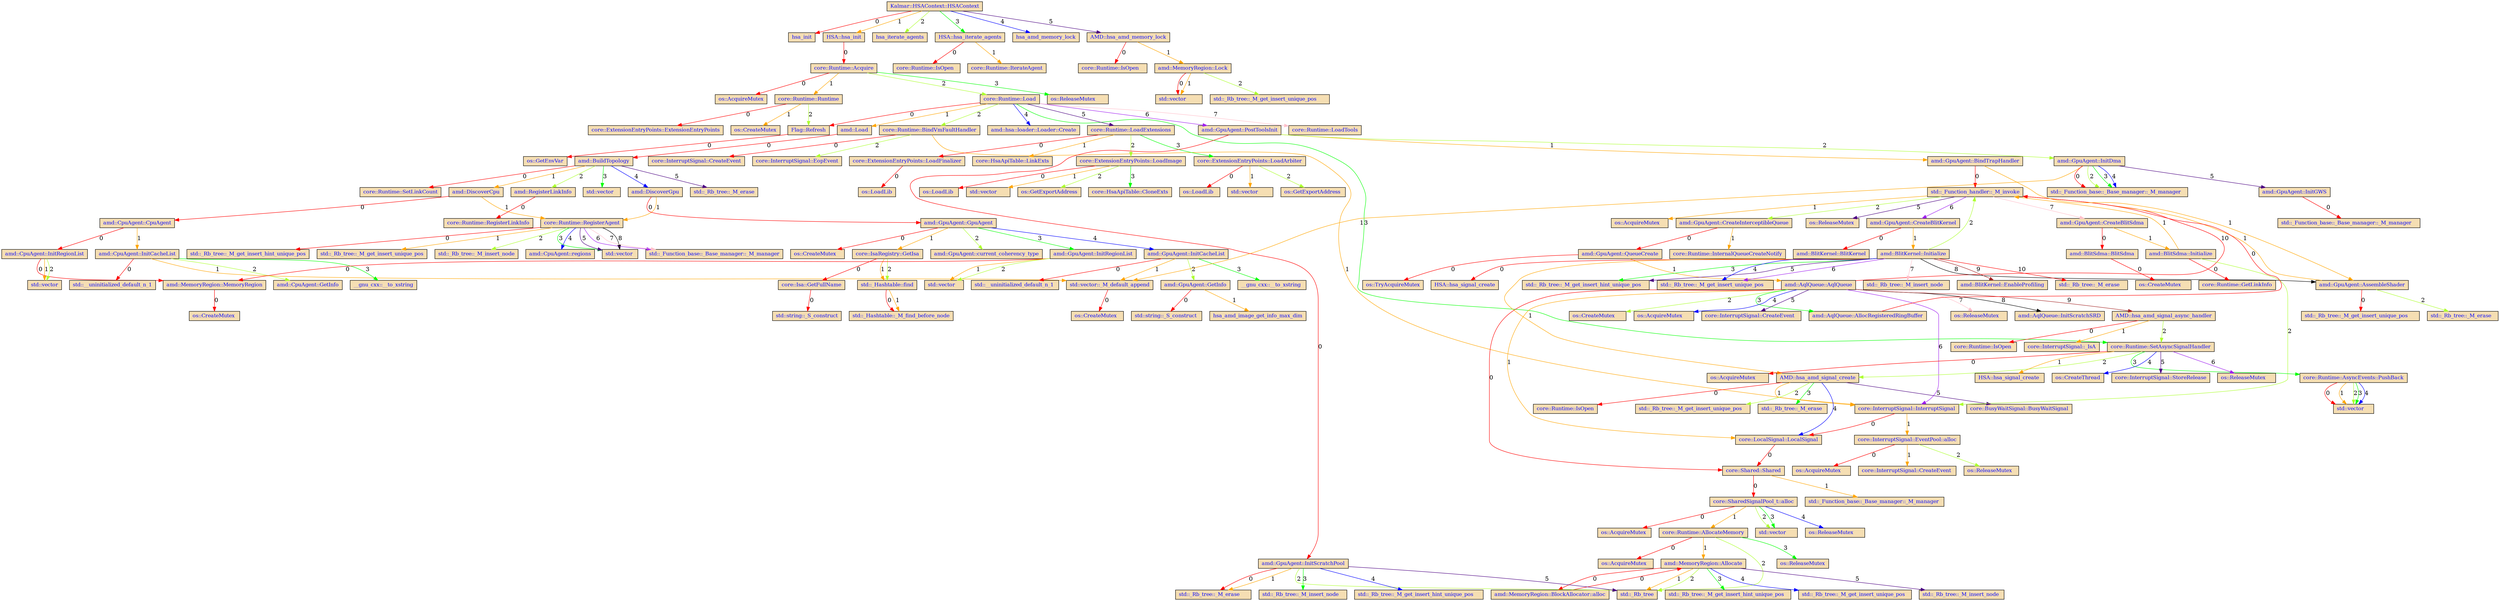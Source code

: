 digraph G{
rankdir=TB;
size="1920,1080"
node [fontsize=12,fontcolor=blue,style=filled,fillcolor=Wheat,shape=box height=.3 ordering=out];
"Kalmar::HSAContext::HSAContext" -> "hsa_init" [label=0,color=red]
"Kalmar::HSAContext::HSAContext" -> "HSA::hsa_init" [label=1,color=orange]
"HSA::hsa_init" -> "core::Runtime::Acquire" [label=0,color=red]
"core::Runtime::Acquire" -> "os::AcquireMutex" [label=0,color=red]
"core::Runtime::Acquire" -> "core::Runtime::Runtime" [label=1,color=orange]
"core::Runtime::Runtime" -> "core::ExtensionEntryPoints::ExtensionEntryPoints" [label=0,color=red]
"core::Runtime::Runtime" -> "os::CreateMutex" [label=1,color=orange]
"core::Runtime::Runtime" -> "Flag::Refresh" [label=2,color=greenyellow]
"Flag::Refresh" -> "os::GetEnvVar" [label=0,color=red]
"core::Runtime::Acquire" -> "core::Runtime::Load" [label=2,color=greenyellow]
"core::Runtime::Load" -> "Flag::Refresh" [label=0,color=red]
"core::Runtime::Load" -> "amd::Load" [label=1,color=orange]
"amd::Load" -> "amd::BuildTopology" [label=0,color=red]
"amd::BuildTopology" -> "core::Runtime::SetLinkCount" [label=0,color=red]
"amd::BuildTopology" -> "amd::DiscoverCpu" [label=1,color=orange]
"amd::DiscoverCpu" -> "amd::CpuAgent::CpuAgent" [label=0,color=red]
"amd::CpuAgent::CpuAgent" -> "amd::CpuAgent::InitRegionList" [label=0,color=red]
"amd::CpuAgent::InitRegionList" -> "amd::MemoryRegion::MemoryRegion" [label=0,color=red]
"amd::MemoryRegion::MemoryRegion" -> "os::CreateMutex " [label=0,color=red]
"amd::CpuAgent::InitRegionList" -> "std::vector" [label=1,color=orange]
"amd::CpuAgent::InitRegionList" -> "std::vector" [label=2,color=greenyellow]
"amd::CpuAgent::CpuAgent" -> "amd::CpuAgent::InitCacheList" [label=1,color=orange]
"amd::CpuAgent::InitCacheList" -> "std::__uninitialized_default_n_1" [label=0,color=red]
"amd::CpuAgent::InitCacheList" -> "std::vector::_M_default_append" [label=1,color=orange]
"std::vector::_M_default_append" -> "os::CreateMutex  " [label=0,color=red]
"amd::CpuAgent::InitCacheList" -> "amd::CpuAgent::GetInfo" [label=2,color=greenyellow]
"amd::CpuAgent::InitCacheList" -> "__gnu_cxx::__to_xstring" [label=3,color=green]
"amd::DiscoverCpu" -> "core::Runtime::RegisterAgent" [label=1,color=orange]
"core::Runtime::RegisterAgent" -> "std::_Rb_tree::_M_get_insert_hint_unique_pos" [label=0,color=red]
"core::Runtime::RegisterAgent" -> "std::_Rb_tree::_M_get_insert_unique_pos" [label=1,color=orange]
"core::Runtime::RegisterAgent" -> "std::_Rb_tree::_M_insert_node" [label=2,color=greenyellow]
"core::Runtime::RegisterAgent" -> "std::vector " [label=3,color=green]
"core::Runtime::RegisterAgent" -> "amd::CpuAgent::regions" [label=4,color=blue]
"core::Runtime::RegisterAgent" -> "std::vector " [label=5,color=indigo]
"core::Runtime::RegisterAgent" -> "std::_Function_base::_Base_manager::_M_manager" [label=6,color=purple]
"core::Runtime::RegisterAgent" -> "std::_Function_base::_Base_manager::_M_manager" [label=7,color=pink]
"core::Runtime::RegisterAgent" -> "std::vector " [label=8,color=black]
"amd::BuildTopology" -> "amd::RegisterLinkInfo" [label=2,color=greenyellow]
"amd::RegisterLinkInfo" -> "core::Runtime::RegisterLinkInfo" [label=0,color=red]
"amd::BuildTopology" -> "std::vector  " [label=3,color=green]
"amd::BuildTopology" -> "amd::DiscoverGpu" [label=4,color=blue]
"amd::DiscoverGpu" -> "amd::GpuAgent::GpuAgent" [label=0,color=red]
"amd::GpuAgent::GpuAgent" -> "os::CreateMutex   " [label=0,color=red]
"amd::GpuAgent::GpuAgent" -> "core::IsaRegistry::GetIsa" [label=1,color=orange]
"core::IsaRegistry::GetIsa" -> "core::Isa::GetFullName" [label=0,color=red]
"core::Isa::GetFullName" -> "std::string::_S_construct" [label=0,color=red]
"core::IsaRegistry::GetIsa" -> "std::_Hashtable::find" [label=1,color=orange]
"std::_Hashtable::find" -> "std::_Hashtable::_M_find_before_node" [label=0,color=red]
"std::_Hashtable::find" -> "std::_Hashtable::_M_find_before_node" [label=1,color=orange]
"core::IsaRegistry::GetIsa" -> "std::_Hashtable::find" [label=2,color=greenyellow]
"amd::GpuAgent::GpuAgent" -> "amd::GpuAgent::current_coherency_type" [label=2,color=greenyellow]
"amd::GpuAgent::GpuAgent" -> "amd::GpuAgent::InitRegionList" [label=3,color=green]
"amd::GpuAgent::InitRegionList" -> "amd::MemoryRegion::MemoryRegion" [label=0,color=red]
"amd::GpuAgent::InitRegionList" -> "std::vector   " [label=1,color=orange]
"amd::GpuAgent::InitRegionList" -> "std::vector   " [label=2,color=greenyellow]
"amd::GpuAgent::GpuAgent" -> "amd::GpuAgent::InitCacheList" [label=4,color=blue]
"amd::GpuAgent::InitCacheList" -> "std::__uninitialized_default_n_1 " [label=0,color=red]
"amd::GpuAgent::InitCacheList" -> "std::vector::_M_default_append" [label=1,color=orange]
"amd::GpuAgent::InitCacheList" -> "amd::GpuAgent::GetInfo" [label=2,color=greenyellow]
"amd::GpuAgent::GetInfo" -> "std::string::_S_construct " [label=0,color=red]
"amd::GpuAgent::GetInfo" -> "hsa_amd_image_get_info_max_dim" [label=1,color=orange]
"amd::GpuAgent::InitCacheList" -> "__gnu_cxx::__to_xstring " [label=3,color=green]
"amd::DiscoverGpu" -> "core::Runtime::RegisterAgent" [label=1,color=orange]
"amd::BuildTopology" -> "std::_Rb_tree::_M_erase" [label=5,color=indigo]
"core::Runtime::Load" -> "core::Runtime::BindVmFaultHandler" [label=2,color=greenyellow]
"core::Runtime::BindVmFaultHandler" -> "core::InterruptSignal::CreateEvent" [label=0,color=red]
"core::Runtime::BindVmFaultHandler" -> "core::InterruptSignal::InterruptSignal" [label=1,color=orange]
"core::InterruptSignal::InterruptSignal" -> "core::LocalSignal::LocalSignal" [label=0,color=red]
"core::LocalSignal::LocalSignal" -> "core::Shared::Shared" [label=0,color=red]
"core::Shared::Shared" -> "core::SharedSignalPool_t::alloc" [label=0,color=red]
"core::SharedSignalPool_t::alloc" -> "os::AcquireMutex " [label=0,color=red]
"core::SharedSignalPool_t::alloc" -> "core::Runtime::AllocateMemory" [label=1,color=orange]
//"std::_Function_handler::_M_invoke" -> "core::Runtime::AllocateMemory" [label=0,color=red]
"core::Runtime::AllocateMemory" -> "os::AcquireMutex  " [label=0,color=red]
"core::Runtime::AllocateMemory" -> "amd::MemoryRegion::Allocate" [label=1,color=orange]
"amd::MemoryRegion::Allocate" -> "amd::MemoryRegion::BlockAllocator::alloc" [label=0,color=red]
"amd::MemoryRegion::BlockAllocator::alloc" -> "amd::MemoryRegion::Allocate" [label=0,color=red]
"amd::MemoryRegion::Allocate" -> "std::_Rb_tree" [label=1,color=orange]
"amd::MemoryRegion::Allocate" -> "std::_Rb_tree" [label=2,color=greenyellow]
"amd::MemoryRegion::Allocate" -> "std::_Rb_tree::_M_get_insert_hint_unique_pos  " [label=3,color=green]
"amd::MemoryRegion::Allocate" -> "std::_Rb_tree::_M_get_insert_unique_pos  " [label=4,color=blue]
"amd::MemoryRegion::Allocate" -> "std::_Rb_tree::_M_insert_node " [label=5,color=indigo]
"core::Runtime::AllocateMemory" -> "std::_Rb_tree" [label=2,color=greenyellow]
"core::Runtime::AllocateMemory" -> "os::ReleaseMutex" [label=3,color=green]
"std::_Function_handler::_M_invoke" -> "os::AcquireMutex   " [label=1,color=orange]
"std::_Function_handler::_M_invoke" -> "amd::GpuAgent::CreateInterceptibleQueue" [label=2,color=greenyellow]
//"std::_Function_handler::_M_invoke" -> "amd::GpuAgent::CreateInterceptibleQueue" [label=3,color=green]
"amd::GpuAgent::CreateInterceptibleQueue" -> "amd::GpuAgent::QueueCreate" [label=0,color=red]
"amd::GpuAgent::QueueCreate" -> "os::TryAcquireMutex" [label=0,color=red]
"amd::GpuAgent::QueueCreate" -> "amd::AqlQueue::AqlQueue" [label=1,color=orange]
"amd::AqlQueue::AqlQueue" -> "core::Shared::Shared" [label=0,color=red]
"core::Shared::Shared" -> "std::_Function_base::_Base_manager::_M_manager " [label=1,color=orange]
//"std::_Function_handler::_M_invoke" -> "std::_Function_base::_Base_manager::_M_manager " [label=4,color=blue]
"std::_Function_handler::_M_invoke" -> "os::ReleaseMutex " [label=5,color=indigo]
"std::_Function_handler::_M_invoke" -> "amd::GpuAgent::CreateBlitKernel" [label=6,color=purple]
"amd::GpuAgent::CreateBlitKernel" -> "amd::BlitKernel::BlitKernel" [label=0,color=red]
"amd::GpuAgent::CreateBlitKernel" -> "amd::BlitKernel::Initialize" [label=1,color=orange]
"amd::BlitKernel::Initialize" -> "HSA::hsa_signal_create" [label=0,color=red]
"amd::BlitKernel::Initialize" -> "AMD::hsa_amd_signal_create" [label=1,color=orange]
"AMD::hsa_amd_signal_create" -> "core::Runtime::IsOpen" [label=0,color=red]
"AMD::hsa_amd_signal_create" -> "core::InterruptSignal::InterruptSignal" [label=1,color=orange]
"core::InterruptSignal::InterruptSignal" -> "core::InterruptSignal::EventPool::alloc" [label=1,color=orange]
"core::InterruptSignal::EventPool::alloc" -> "os::AcquireMutex    " [label=0,color=red]
"core::InterruptSignal::EventPool::alloc" -> "core::InterruptSignal::CreateEvent " [label=1,color=orange]
"core::InterruptSignal::EventPool::alloc" -> "os::ReleaseMutex  " [label=2,color=greenyellow]
"AMD::hsa_amd_signal_create" -> "std::_Rb_tree::_M_get_insert_unique_pos   " [label=2,color=greenyellow]
"AMD::hsa_amd_signal_create" -> "std::_Rb_tree::_M_erase " [label=3,color=green]
"AMD::hsa_amd_signal_create" -> "core::LocalSignal::LocalSignal" [label=4,color=blue]
"AMD::hsa_amd_signal_create" -> "core::BusyWaitSignal::BusyWaitSignal" [label=5,color=indigo]
"amd::BlitKernel::Initialize" -> "std::_Function_handler::_M_invoke" [label=2,color=greenyellow]
"std::_Function_handler::_M_invoke" -> "amd::GpuAgent::CreateBlitSdma" [label=7,color=pink]
"amd::GpuAgent::CreateBlitSdma" -> "amd::BlitSdma::BlitSdma" [label=0,color=red]
"amd::BlitSdma::BlitSdma" -> "os::CreateMutex    " [label=0,color=red]
"amd::GpuAgent::CreateBlitSdma" -> "amd::BlitSdma::Initialize" [label=1,color=orange]
"amd::BlitSdma::Initialize" -> "core::Runtime::GetLinkInfo" [label=0,color=red]
"amd::BlitSdma::Initialize" -> "std::_Function_handler::_M_invoke" [label=1,color=orange]
"amd::BlitSdma::Initialize" -> "core::InterruptSignal::InterruptSignal" [label=2,color=greenyellow]
"amd::BlitKernel::Initialize" -> "std::_Rb_tree::_M_get_insert_hint_unique_pos   " [label=3,color=green]
"amd::BlitKernel::Initialize" -> "std::_Rb_tree::_M_get_insert_unique_pos    " [label=4,color=blue]
"amd::BlitKernel::Initialize" -> "std::_Rb_tree::_M_get_insert_hint_unique_pos   " [label=5,color=indigo]
"amd::BlitKernel::Initialize" -> "std::_Rb_tree::_M_get_insert_unique_pos    " [label=6,color=purple]
"amd::BlitKernel::Initialize" -> "std::_Rb_tree::_M_insert_node  " [label=7,color=pink]
"amd::BlitKernel::Initialize" -> "amd::GpuAgent::AssembleShader" [label=8,color=black]
"amd::GpuAgent::AssembleShader" -> "std::_Rb_tree::_M_get_insert_unique_pos     " [label=0,color=red]
"amd::GpuAgent::AssembleShader" -> "std::_Function_handler::_M_invoke" [label=1,color=orange]
"amd::GpuAgent::AssembleShader" -> "std::_Rb_tree::_M_erase  " [label=2,color=greenyellow]
"amd::BlitKernel::Initialize" -> "amd::BlitKernel::EnableProfiling" [label=9,color=brown]
"amd::BlitKernel::Initialize" -> "std::_Rb_tree::_M_erase   " [label=10,color=red]
"amd::AqlQueue::AqlQueue" -> "core::LocalSignal::LocalSignal" [label=1,color=orange]
"amd::AqlQueue::AqlQueue" -> "os::CreateMutex     " [label=2,color=greenyellow]
"amd::AqlQueue::AqlQueue" -> "amd::AqlQueue::AllocRegisteredRingBuffer" [label=3,color=green]
"amd::AqlQueue::AllocRegisteredRingBuffer" -> "std::_Function_handler::_M_invoke" [label=0,color=red]
"amd::AqlQueue::AqlQueue" -> "os::AcquireMutex     " [label=4,color=blue]
"amd::AqlQueue::AqlQueue" -> "core::InterruptSignal::CreateEvent  " [label=5,color=indigo]
"amd::AqlQueue::AqlQueue" -> "core::InterruptSignal::InterruptSignal" [label=6,color=purple]
"amd::AqlQueue::AqlQueue" -> "os::ReleaseMutex   " [label=7,color=pink]
"amd::AqlQueue::AqlQueue" -> "amd::AqlQueue::InitScratchSRD" [label=8,color=black]
"amd::AqlQueue::AqlQueue" -> "AMD::hsa_amd_signal_async_handler" [label=9,color=brown]
"AMD::hsa_amd_signal_async_handler" -> "core::Runtime::IsOpen " [label=0,color=red]
"AMD::hsa_amd_signal_async_handler" -> "core::InterruptSignal::_IsA" [label=1,color=orange]
"AMD::hsa_amd_signal_async_handler" -> "core::Runtime::SetAsyncSignalHandler" [label=2,color=greenyellow]
"core::Runtime::SetAsyncSignalHandler" -> "os::AcquireMutex      " [label=0,color=red]
"core::Runtime::SetAsyncSignalHandler" -> "HSA::hsa_signal_create " [label=1,color=orange]
"core::Runtime::SetAsyncSignalHandler" -> "AMD::hsa_amd_signal_create" [label=2,color=greenyellow]
"core::Runtime::SetAsyncSignalHandler" -> "core::Runtime::AsyncEvents::PushBack" [label=3,color=green]
"core::Runtime::AsyncEvents::PushBack" -> "std::vector    " [label=0,color=red]
"core::Runtime::AsyncEvents::PushBack" -> "std::vector    " [label=1,color=orange]
"core::Runtime::AsyncEvents::PushBack" -> "std::vector    " [label=2,color=greenyellow]
"core::Runtime::AsyncEvents::PushBack" -> "std::vector    " [label=3,color=green]
"core::Runtime::AsyncEvents::PushBack" -> "std::vector    " [label=4,color=blue]
"core::Runtime::SetAsyncSignalHandler" -> "os::CreateThread" [label=4,color=blue]
"core::Runtime::SetAsyncSignalHandler" -> "core::InterruptSignal::StoreRelease" [label=5,color=indigo]
"core::Runtime::SetAsyncSignalHandler" -> "os::ReleaseMutex    " [label=6,color=purple]
"amd::AqlQueue::AqlQueue" -> "std::_Function_handler::_M_invoke" [label=10,color=red]
"amd::GpuAgent::CreateInterceptibleQueue" -> "core::Runtime::InternalQueueCreateNotify" [label=1,color=orange]
"core::SharedSignalPool_t::alloc" -> "std::vector     " [label=2,color=greenyellow]
"core::SharedSignalPool_t::alloc" -> "std::vector     " [label=3,color=green]
"core::SharedSignalPool_t::alloc" -> "os::ReleaseMutex     " [label=4,color=blue]
"core::Runtime::BindVmFaultHandler" -> "core::InterruptSignal::EopEvent" [label=2,color=greenyellow]
"core::Runtime::Load" -> "core::Runtime::SetAsyncSignalHandler" [label=3,color=green]
"core::Runtime::Load" -> "amd::hsa::loader::Loader::Create" [label=4,color=blue]
"core::Runtime::Load" -> "core::Runtime::LoadExtensions" [label=5,color=indigo]
"core::Runtime::LoadExtensions" -> "core::ExtensionEntryPoints::LoadFinalizer" [label=0,color=red]
"core::ExtensionEntryPoints::LoadFinalizer" -> "os::LoadLib" [label=0,color=red]
"core::Runtime::LoadExtensions" -> "core::HsaApiTable::LinkExts" [label=1,color=orange]
"core::Runtime::LoadExtensions" -> "core::ExtensionEntryPoints::LoadImage" [label=2,color=greenyellow]
"core::ExtensionEntryPoints::LoadImage" -> "os::LoadLib " [label=0,color=red]
"core::ExtensionEntryPoints::LoadImage" -> "std::vector      " [label=1,color=orange]
"core::ExtensionEntryPoints::LoadImage" -> "os::GetExportAddress" [label=2,color=greenyellow]
"core::ExtensionEntryPoints::LoadImage" -> "core::HsaApiTable::CloneExts" [label=3,color=green]
"core::Runtime::LoadExtensions" -> "core::ExtensionEntryPoints::LoadArbiter" [label=3,color=green]
"core::ExtensionEntryPoints::LoadArbiter" -> "os::LoadLib  " [label=0,color=red]
"core::ExtensionEntryPoints::LoadArbiter" -> "std::vector       " [label=1,color=orange]
"core::ExtensionEntryPoints::LoadArbiter" -> "os::GetExportAddress " [label=2,color=greenyellow]
"core::Runtime::Load" -> "amd::GpuAgent::PostToolsInit" [label=6,color=purple]
"amd::GpuAgent::PostToolsInit" -> "amd::GpuAgent::InitScratchPool" [label=0,color=red]
"amd::GpuAgent::InitScratchPool" -> "std::_Rb_tree::_M_erase     " [label=0,color=red]
"amd::GpuAgent::InitScratchPool" -> "std::_Rb_tree::_M_erase     " [label=1,color=orange]
"amd::GpuAgent::InitScratchPool" -> "std::_Rb_tree" [label=2,color=greenyellow]
"amd::GpuAgent::InitScratchPool" -> "std::_Rb_tree::_M_insert_node   " [label=3,color=green]
"amd::GpuAgent::InitScratchPool" -> "std::_Rb_tree::_M_get_insert_hint_unique_pos    " [label=4,color=blue]
"amd::GpuAgent::InitScratchPool" -> "std::_Rb_tree" [label=5,color=indigo]
"amd::GpuAgent::PostToolsInit" -> "amd::GpuAgent::BindTrapHandler" [label=1,color=orange]
"amd::GpuAgent::BindTrapHandler" -> "std::_Function_handler::_M_invoke" [label=0,color=red]
"amd::GpuAgent::BindTrapHandler" -> "amd::GpuAgent::AssembleShader" [label=1,color=orange]
"amd::GpuAgent::PostToolsInit" -> "amd::GpuAgent::InitDma" [label=2,color=greenyellow]
"amd::GpuAgent::InitDma" -> "std::_Function_base::_Base_manager::_M_manager  " [label=0,color=red]
"amd::GpuAgent::InitDma" -> "std::vector::_M_default_append" [label=1,color=orange]
"amd::GpuAgent::InitDma" -> "std::_Function_base::_Base_manager::_M_manager  " [label=2,color=greenyellow]
"amd::GpuAgent::InitDma" -> "std::_Function_base::_Base_manager::_M_manager  " [label=3,color=green]
"amd::GpuAgent::InitDma" -> "std::_Function_base::_Base_manager::_M_manager  " [label=4,color=blue]
"amd::GpuAgent::InitDma" -> "amd::GpuAgent::InitGWS" [label=5,color=indigo]
"amd::GpuAgent::InitGWS" -> "std::_Function_base::_Base_manager::_M_manager   " [label=0,color=red]
"core::Runtime::Load" -> "core::Runtime::LoadTools" [label=7,color=pink]
"core::Runtime::Acquire" -> "os::ReleaseMutex      " [label=3,color=green]
"Kalmar::HSAContext::HSAContext" -> "hsa_iterate_agents" [label=2,color=greenyellow]
"Kalmar::HSAContext::HSAContext" -> "HSA::hsa_iterate_agents" [label=3,color=green]
"HSA::hsa_iterate_agents" -> "core::Runtime::IsOpen  " [label=0,color=red]
"HSA::hsa_iterate_agents" -> "core::Runtime::IterateAgent" [label=1,color=orange]
"Kalmar::HSAContext::HSAContext" -> "hsa_amd_memory_lock" [label=4,color=blue]
"Kalmar::HSAContext::HSAContext" -> "AMD::hsa_amd_memory_lock" [label=5,color=indigo]
"AMD::hsa_amd_memory_lock" -> "core::Runtime::IsOpen   " [label=0,color=red]
"AMD::hsa_amd_memory_lock" -> "amd::MemoryRegion::Lock" [label=1,color=orange]
"amd::MemoryRegion::Lock" -> "std::vector        " [label=0,color=red]
"amd::MemoryRegion::Lock" -> "std::vector        " [label=1,color=orange]
"amd::MemoryRegion::Lock" -> "std::_Rb_tree::_M_get_insert_unique_pos      " [label=2,color=greenyellow]
}
